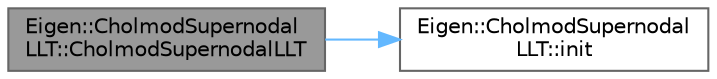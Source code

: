 digraph "Eigen::CholmodSupernodalLLT::CholmodSupernodalLLT"
{
 // LATEX_PDF_SIZE
  bgcolor="transparent";
  edge [fontname=Helvetica,fontsize=10,labelfontname=Helvetica,labelfontsize=10];
  node [fontname=Helvetica,fontsize=10,shape=box,height=0.2,width=0.4];
  rankdir="LR";
  Node1 [id="Node000001",label="Eigen::CholmodSupernodal\lLLT::CholmodSupernodalLLT",height=0.2,width=0.4,color="gray40", fillcolor="grey60", style="filled", fontcolor="black",tooltip=" "];
  Node1 -> Node2 [id="edge1_Node000001_Node000002",color="steelblue1",style="solid",tooltip=" "];
  Node2 [id="Node000002",label="Eigen::CholmodSupernodal\lLLT::init",height=0.2,width=0.4,color="grey40", fillcolor="white", style="filled",URL="$class_eigen_1_1_cholmod_supernodal_l_l_t.html#a06172bfd8b6408d1291246c0535e1684",tooltip=" "];
}
